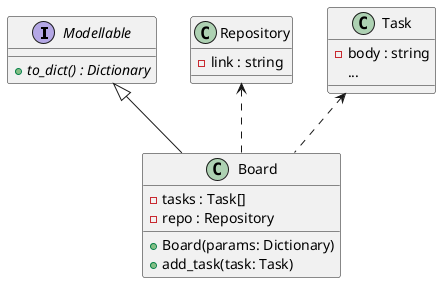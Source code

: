 @startuml
'https://plantuml.com/class-diagram

'class Board(Modellable):
'    """"Facade"""
'
'    def __init__(self, **kwargs):
'        tasks = kwargs.get('tasks') or []
'        repo = kwargs.get('repo')
'
'        assert type(tasks) == list
'
'        self.__tasks = tasks
'        self.__repo = repo
'
'    def add_task(self, task):
'        self.__tasks.append(task)
'
'    def to_dict(self):
'        if type(self) != Board:
'            self = self.decorated_board
'
'        return {
'            "tasks": self.__tasks,
'            "repo": self.__repo,
'        }


interface Modellable {
    +{abstract}to_dict() : Dictionary
}

class Board {
    +Board(params: Dictionary)
    +add_task(task: Task)

    -tasks : Task[]
    -repo : Repository
}

class Repository {
    -link : string
}

class Task {
    -body : string
    ...
}

Modellable <|-- Board
Repository <.. Board
Task <.. Board

@enduml